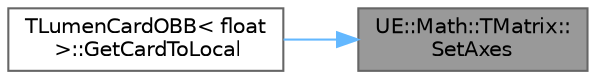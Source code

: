 digraph "UE::Math::TMatrix::SetAxes"
{
 // INTERACTIVE_SVG=YES
 // LATEX_PDF_SIZE
  bgcolor="transparent";
  edge [fontname=Helvetica,fontsize=10,labelfontname=Helvetica,labelfontsize=10];
  node [fontname=Helvetica,fontsize=10,shape=box,height=0.2,width=0.4];
  rankdir="RL";
  Node1 [id="Node000001",label="UE::Math::TMatrix::\lSetAxes",height=0.2,width=0.4,color="gray40", fillcolor="grey60", style="filled", fontcolor="black",tooltip="Update the axes of the matrix if any value is NULL do not update that axis."];
  Node1 -> Node2 [id="edge1_Node000001_Node000002",dir="back",color="steelblue1",style="solid",tooltip=" "];
  Node2 [id="Node000002",label="TLumenCardOBB\< float\l \>::GetCardToLocal",height=0.2,width=0.4,color="grey40", fillcolor="white", style="filled",URL="$dd/d8b/classTLumenCardOBB.html#a8ba06b36e47613af86a7ec65349a287a",tooltip=" "];
}
